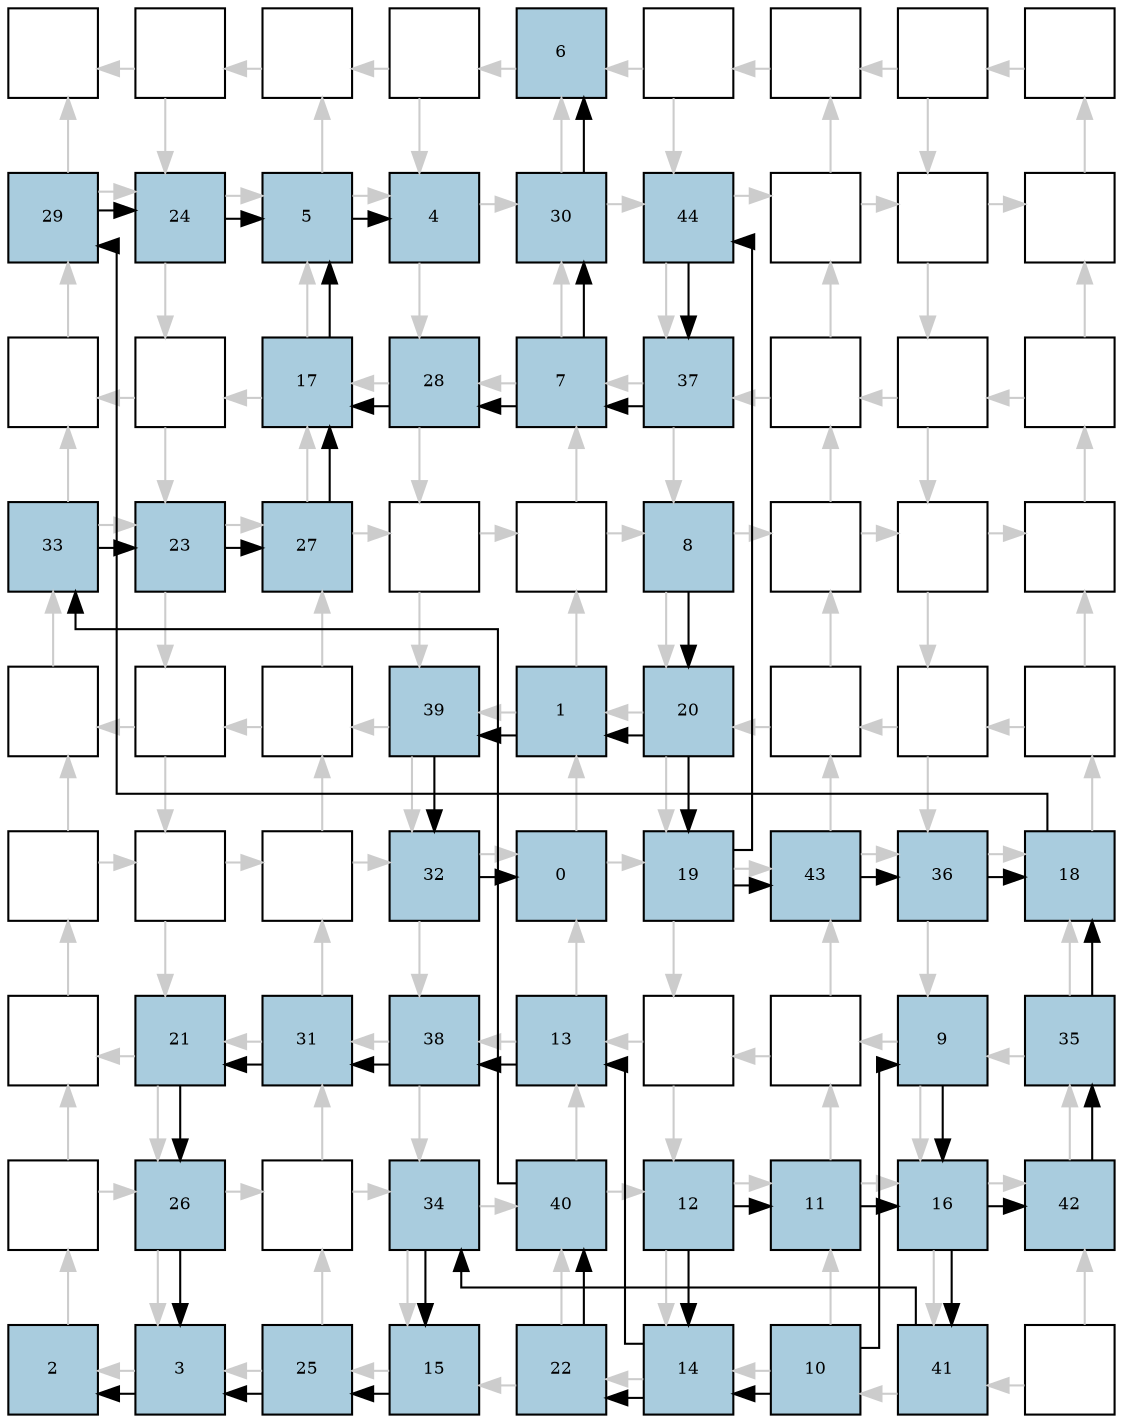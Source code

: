 digraph layout{
rankdir=TB; 

splines=ortho; 

node [style=filled shape=square fixedsize=true width=0.6];
0[label="", fontsize=8, fillcolor="#ffffff"];
1[label="", fontsize=8, fillcolor="#ffffff"];
2[label="", fontsize=8, fillcolor="#ffffff"];
3[label="", fontsize=8, fillcolor="#ffffff"];
4[label="6", fontsize=8, fillcolor="#a9ccde"];
5[label="", fontsize=8, fillcolor="#ffffff"];
6[label="", fontsize=8, fillcolor="#ffffff"];
7[label="", fontsize=8, fillcolor="#ffffff"];
8[label="", fontsize=8, fillcolor="#ffffff"];
9[label="29", fontsize=8, fillcolor="#a9ccde"];
10[label="24", fontsize=8, fillcolor="#a9ccde"];
11[label="5", fontsize=8, fillcolor="#a9ccde"];
12[label="4", fontsize=8, fillcolor="#a9ccde"];
13[label="30", fontsize=8, fillcolor="#a9ccde"];
14[label="44", fontsize=8, fillcolor="#a9ccde"];
15[label="", fontsize=8, fillcolor="#ffffff"];
16[label="", fontsize=8, fillcolor="#ffffff"];
17[label="", fontsize=8, fillcolor="#ffffff"];
18[label="", fontsize=8, fillcolor="#ffffff"];
19[label="", fontsize=8, fillcolor="#ffffff"];
20[label="17", fontsize=8, fillcolor="#a9ccde"];
21[label="28", fontsize=8, fillcolor="#a9ccde"];
22[label="7", fontsize=8, fillcolor="#a9ccde"];
23[label="37", fontsize=8, fillcolor="#a9ccde"];
24[label="", fontsize=8, fillcolor="#ffffff"];
25[label="", fontsize=8, fillcolor="#ffffff"];
26[label="", fontsize=8, fillcolor="#ffffff"];
27[label="33", fontsize=8, fillcolor="#a9ccde"];
28[label="23", fontsize=8, fillcolor="#a9ccde"];
29[label="27", fontsize=8, fillcolor="#a9ccde"];
30[label="", fontsize=8, fillcolor="#ffffff"];
31[label="", fontsize=8, fillcolor="#ffffff"];
32[label="8", fontsize=8, fillcolor="#a9ccde"];
33[label="", fontsize=8, fillcolor="#ffffff"];
34[label="", fontsize=8, fillcolor="#ffffff"];
35[label="", fontsize=8, fillcolor="#ffffff"];
36[label="", fontsize=8, fillcolor="#ffffff"];
37[label="", fontsize=8, fillcolor="#ffffff"];
38[label="", fontsize=8, fillcolor="#ffffff"];
39[label="39", fontsize=8, fillcolor="#a9ccde"];
40[label="1", fontsize=8, fillcolor="#a9ccde"];
41[label="20", fontsize=8, fillcolor="#a9ccde"];
42[label="", fontsize=8, fillcolor="#ffffff"];
43[label="", fontsize=8, fillcolor="#ffffff"];
44[label="", fontsize=8, fillcolor="#ffffff"];
45[label="", fontsize=8, fillcolor="#ffffff"];
46[label="", fontsize=8, fillcolor="#ffffff"];
47[label="", fontsize=8, fillcolor="#ffffff"];
48[label="32", fontsize=8, fillcolor="#a9ccde"];
49[label="0", fontsize=8, fillcolor="#a9ccde"];
50[label="19", fontsize=8, fillcolor="#a9ccde"];
51[label="43", fontsize=8, fillcolor="#a9ccde"];
52[label="36", fontsize=8, fillcolor="#a9ccde"];
53[label="18", fontsize=8, fillcolor="#a9ccde"];
54[label="", fontsize=8, fillcolor="#ffffff"];
55[label="21", fontsize=8, fillcolor="#a9ccde"];
56[label="31", fontsize=8, fillcolor="#a9ccde"];
57[label="38", fontsize=8, fillcolor="#a9ccde"];
58[label="13", fontsize=8, fillcolor="#a9ccde"];
59[label="", fontsize=8, fillcolor="#ffffff"];
60[label="", fontsize=8, fillcolor="#ffffff"];
61[label="9", fontsize=8, fillcolor="#a9ccde"];
62[label="35", fontsize=8, fillcolor="#a9ccde"];
63[label="", fontsize=8, fillcolor="#ffffff"];
64[label="26", fontsize=8, fillcolor="#a9ccde"];
65[label="", fontsize=8, fillcolor="#ffffff"];
66[label="34", fontsize=8, fillcolor="#a9ccde"];
67[label="40", fontsize=8, fillcolor="#a9ccde"];
68[label="12", fontsize=8, fillcolor="#a9ccde"];
69[label="11", fontsize=8, fillcolor="#a9ccde"];
70[label="16", fontsize=8, fillcolor="#a9ccde"];
71[label="42", fontsize=8, fillcolor="#a9ccde"];
72[label="2", fontsize=8, fillcolor="#a9ccde"];
73[label="3", fontsize=8, fillcolor="#a9ccde"];
74[label="25", fontsize=8, fillcolor="#a9ccde"];
75[label="15", fontsize=8, fillcolor="#a9ccde"];
76[label="22", fontsize=8, fillcolor="#a9ccde"];
77[label="14", fontsize=8, fillcolor="#a9ccde"];
78[label="10", fontsize=8, fillcolor="#a9ccde"];
79[label="41", fontsize=8, fillcolor="#a9ccde"];
80[label="", fontsize=8, fillcolor="#ffffff"];
edge [constraint=false, style=vis];
1 -> 0 [color="#cccccc"];
1 -> 10 [color="#cccccc"];
2 -> 1 [color="#cccccc"];
3 -> 2 [color="#cccccc"];
3 -> 12 [color="#cccccc"];
4 -> 3 [color="#cccccc"];
5 -> 4 [color="#cccccc"];
5 -> 14 [color="#cccccc"];
6 -> 5 [color="#cccccc"];
7 -> 6 [color="#cccccc"];
7 -> 16 [color="#cccccc"];
8 -> 7 [color="#cccccc"];
9 -> 10 [color="#cccccc"];
9 -> 0 [color="#cccccc"];
10 -> 19 [color="#cccccc"];
10 -> 11 [color="#cccccc"];
11 -> 12 [color="#cccccc"];
11 -> 2 [color="#cccccc"];
12 -> 21 [color="#cccccc"];
12 -> 13 [color="#cccccc"];
13 -> 14 [color="#cccccc"];
13 -> 4 [color="#cccccc"];
14 -> 23 [color="#cccccc"];
14 -> 15 [color="#cccccc"];
15 -> 16 [color="#cccccc"];
15 -> 6 [color="#cccccc"];
16 -> 25 [color="#cccccc"];
16 -> 17 [color="#cccccc"];
17 -> 8 [color="#cccccc"];
18 -> 9 [color="#cccccc"];
19 -> 18 [color="#cccccc"];
19 -> 28 [color="#cccccc"];
20 -> 11 [color="#cccccc"];
20 -> 19 [color="#cccccc"];
21 -> 20 [color="#cccccc"];
21 -> 30 [color="#cccccc"];
22 -> 13 [color="#cccccc"];
22 -> 21 [color="#cccccc"];
23 -> 22 [color="#cccccc"];
23 -> 32 [color="#cccccc"];
24 -> 15 [color="#cccccc"];
24 -> 23 [color="#cccccc"];
25 -> 24 [color="#cccccc"];
25 -> 34 [color="#cccccc"];
26 -> 17 [color="#cccccc"];
26 -> 25 [color="#cccccc"];
27 -> 28 [color="#cccccc"];
27 -> 18 [color="#cccccc"];
28 -> 37 [color="#cccccc"];
28 -> 29 [color="#cccccc"];
29 -> 30 [color="#cccccc"];
29 -> 20 [color="#cccccc"];
30 -> 39 [color="#cccccc"];
30 -> 31 [color="#cccccc"];
31 -> 32 [color="#cccccc"];
31 -> 22 [color="#cccccc"];
32 -> 41 [color="#cccccc"];
32 -> 33 [color="#cccccc"];
33 -> 34 [color="#cccccc"];
33 -> 24 [color="#cccccc"];
34 -> 43 [color="#cccccc"];
34 -> 35 [color="#cccccc"];
35 -> 26 [color="#cccccc"];
36 -> 27 [color="#cccccc"];
37 -> 36 [color="#cccccc"];
37 -> 46 [color="#cccccc"];
38 -> 29 [color="#cccccc"];
38 -> 37 [color="#cccccc"];
39 -> 38 [color="#cccccc"];
39 -> 48 [color="#cccccc"];
40 -> 31 [color="#cccccc"];
40 -> 39 [color="#cccccc"];
41 -> 40 [color="#cccccc"];
41 -> 50 [color="#cccccc"];
42 -> 33 [color="#cccccc"];
42 -> 41 [color="#cccccc"];
43 -> 42 [color="#cccccc"];
43 -> 52 [color="#cccccc"];
44 -> 35 [color="#cccccc"];
44 -> 43 [color="#cccccc"];
45 -> 46 [color="#cccccc"];
45 -> 36 [color="#cccccc"];
46 -> 55 [color="#cccccc"];
46 -> 47 [color="#cccccc"];
47 -> 48 [color="#cccccc"];
47 -> 38 [color="#cccccc"];
48 -> 57 [color="#cccccc"];
48 -> 49 [color="#cccccc"];
49 -> 50 [color="#cccccc"];
49 -> 40 [color="#cccccc"];
50 -> 59 [color="#cccccc"];
50 -> 51 [color="#cccccc"];
51 -> 52 [color="#cccccc"];
51 -> 42 [color="#cccccc"];
52 -> 61 [color="#cccccc"];
52 -> 53 [color="#cccccc"];
53 -> 44 [color="#cccccc"];
54 -> 45 [color="#cccccc"];
55 -> 54 [color="#cccccc"];
55 -> 64 [color="#cccccc"];
56 -> 47 [color="#cccccc"];
56 -> 55 [color="#cccccc"];
57 -> 56 [color="#cccccc"];
57 -> 66 [color="#cccccc"];
58 -> 49 [color="#cccccc"];
58 -> 57 [color="#cccccc"];
59 -> 58 [color="#cccccc"];
59 -> 68 [color="#cccccc"];
60 -> 51 [color="#cccccc"];
60 -> 59 [color="#cccccc"];
61 -> 60 [color="#cccccc"];
61 -> 70 [color="#cccccc"];
62 -> 53 [color="#cccccc"];
62 -> 61 [color="#cccccc"];
63 -> 64 [color="#cccccc"];
63 -> 54 [color="#cccccc"];
64 -> 73 [color="#cccccc"];
64 -> 65 [color="#cccccc"];
65 -> 66 [color="#cccccc"];
65 -> 56 [color="#cccccc"];
66 -> 75 [color="#cccccc"];
66 -> 67 [color="#cccccc"];
67 -> 68 [color="#cccccc"];
67 -> 58 [color="#cccccc"];
68 -> 77 [color="#cccccc"];
68 -> 69 [color="#cccccc"];
69 -> 70 [color="#cccccc"];
69 -> 60 [color="#cccccc"];
70 -> 79 [color="#cccccc"];
70 -> 71 [color="#cccccc"];
71 -> 62 [color="#cccccc"];
72 -> 63 [color="#cccccc"];
73 -> 72 [color="#cccccc"];
74 -> 65 [color="#cccccc"];
74 -> 73 [color="#cccccc"];
75 -> 74 [color="#cccccc"];
76 -> 67 [color="#cccccc"];
76 -> 75 [color="#cccccc"];
77 -> 76 [color="#cccccc"];
78 -> 69 [color="#cccccc"];
78 -> 77 [color="#cccccc"];
79 -> 78 [color="#cccccc"];
80 -> 71 [color="#cccccc"];
80 -> 79 [color="#cccccc"];
61 -> 70;
69 -> 70;
68 -> 69;
78 -> 77;
68 -> 77;
78 -> 61;
32 -> 41;
75 -> 74;
74 -> 73;
58 -> 57;
57 -> 56;
56 -> 55;
55 -> 64;
64 -> 73;
40 -> 39;
39 -> 48;
48 -> 49;
77 -> 58;
77 -> 76;
76 -> 67;
67 -> 27;
27 -> 28;
28 -> 29;
29 -> 20;
22 -> 21;
21 -> 20;
11 -> 12;
73 -> 72;
70 -> 79;
79 -> 66;
66 -> 75;
70 -> 71;
71 -> 62;
62 -> 53;
50 -> 51;
51 -> 52;
52 -> 53;
53 -> 9;
9 -> 10;
10 -> 11;
20 -> 11;
22 -> 13;
13 -> 4;
41 -> 50;
50 -> 14;
14 -> 23;
23 -> 22;
41 -> 40;
edge [constraint=true, style=invis];
0 -> 9 -> 18 -> 27 -> 36 -> 45 -> 54 -> 63 -> 72;
1 -> 10 -> 19 -> 28 -> 37 -> 46 -> 55 -> 64 -> 73;
2 -> 11 -> 20 -> 29 -> 38 -> 47 -> 56 -> 65 -> 74;
3 -> 12 -> 21 -> 30 -> 39 -> 48 -> 57 -> 66 -> 75;
4 -> 13 -> 22 -> 31 -> 40 -> 49 -> 58 -> 67 -> 76;
5 -> 14 -> 23 -> 32 -> 41 -> 50 -> 59 -> 68 -> 77;
6 -> 15 -> 24 -> 33 -> 42 -> 51 -> 60 -> 69 -> 78;
7 -> 16 -> 25 -> 34 -> 43 -> 52 -> 61 -> 70 -> 79;
8 -> 17 -> 26 -> 35 -> 44 -> 53 -> 62 -> 71 -> 80;
rank = same { 0 -> 1 -> 2 -> 3 -> 4 -> 5 -> 6 -> 7 -> 8;};
rank = same { 9 -> 10 -> 11 -> 12 -> 13 -> 14 -> 15 -> 16 -> 17;};
rank = same { 18 -> 19 -> 20 -> 21 -> 22 -> 23 -> 24 -> 25 -> 26;};
rank = same { 27 -> 28 -> 29 -> 30 -> 31 -> 32 -> 33 -> 34 -> 35;};
rank = same { 36 -> 37 -> 38 -> 39 -> 40 -> 41 -> 42 -> 43 -> 44;};
rank = same { 45 -> 46 -> 47 -> 48 -> 49 -> 50 -> 51 -> 52 -> 53;};
rank = same { 54 -> 55 -> 56 -> 57 -> 58 -> 59 -> 60 -> 61 -> 62;};
rank = same { 63 -> 64 -> 65 -> 66 -> 67 -> 68 -> 69 -> 70 -> 71;};
rank = same { 72 -> 73 -> 74 -> 75 -> 76 -> 77 -> 78 -> 79 -> 80;};
}
